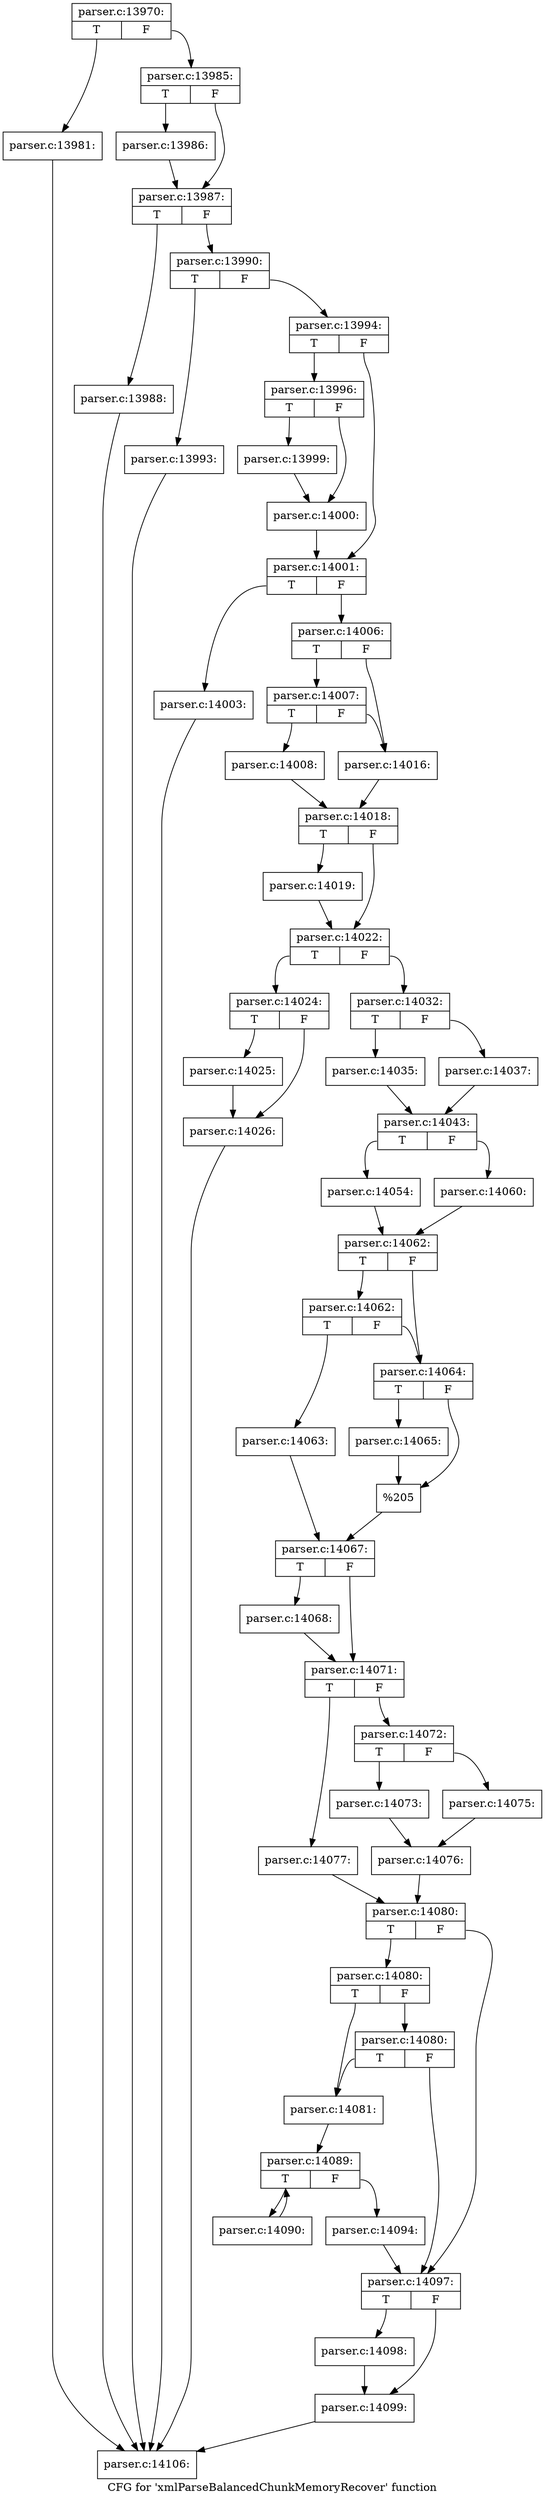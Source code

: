 digraph "CFG for 'xmlParseBalancedChunkMemoryRecover' function" {
	label="CFG for 'xmlParseBalancedChunkMemoryRecover' function";

	Node0x5f112d0 [shape=record,label="{parser.c:13970:|{<s0>T|<s1>F}}"];
	Node0x5f112d0:s0 -> Node0x5f4b4b0;
	Node0x5f112d0:s1 -> Node0x5f4b500;
	Node0x5f4b4b0 [shape=record,label="{parser.c:13981:}"];
	Node0x5f4b4b0 -> Node0x5f25da0;
	Node0x5f4b500 [shape=record,label="{parser.c:13985:|{<s0>T|<s1>F}}"];
	Node0x5f4b500:s0 -> Node0x5f4ba60;
	Node0x5f4b500:s1 -> Node0x5f4bab0;
	Node0x5f4ba60 [shape=record,label="{parser.c:13986:}"];
	Node0x5f4ba60 -> Node0x5f4bab0;
	Node0x5f4bab0 [shape=record,label="{parser.c:13987:|{<s0>T|<s1>F}}"];
	Node0x5f4bab0:s0 -> Node0x5f4bfd0;
	Node0x5f4bab0:s1 -> Node0x5f4c020;
	Node0x5f4bfd0 [shape=record,label="{parser.c:13988:}"];
	Node0x5f4bfd0 -> Node0x5f25da0;
	Node0x5f4c020 [shape=record,label="{parser.c:13990:|{<s0>T|<s1>F}}"];
	Node0x5f4c020:s0 -> Node0x5f4ca10;
	Node0x5f4c020:s1 -> Node0x5f4ca60;
	Node0x5f4ca10 [shape=record,label="{parser.c:13993:}"];
	Node0x5f4ca10 -> Node0x5f25da0;
	Node0x5f4ca60 [shape=record,label="{parser.c:13994:|{<s0>T|<s1>F}}"];
	Node0x5f4ca60:s0 -> Node0x5f4d220;
	Node0x5f4ca60:s1 -> Node0x5f4d270;
	Node0x5f4d220 [shape=record,label="{parser.c:13996:|{<s0>T|<s1>F}}"];
	Node0x5f4d220:s0 -> Node0x5f4db10;
	Node0x5f4d220:s1 -> Node0x5f4db60;
	Node0x5f4db10 [shape=record,label="{parser.c:13999:}"];
	Node0x5f4db10 -> Node0x5f4db60;
	Node0x5f4db60 [shape=record,label="{parser.c:14000:}"];
	Node0x5f4db60 -> Node0x5f4d270;
	Node0x5f4d270 [shape=record,label="{parser.c:14001:|{<s0>T|<s1>F}}"];
	Node0x5f4d270:s0 -> Node0x5f4e470;
	Node0x5f4d270:s1 -> Node0x5f4e4c0;
	Node0x5f4e470 [shape=record,label="{parser.c:14003:}"];
	Node0x5f4e470 -> Node0x5f25da0;
	Node0x5f4e4c0 [shape=record,label="{parser.c:14006:|{<s0>T|<s1>F}}"];
	Node0x5f4e4c0:s0 -> Node0x5f4eed0;
	Node0x5f4e4c0:s1 -> Node0x5f4ee80;
	Node0x5f4eed0 [shape=record,label="{parser.c:14007:|{<s0>T|<s1>F}}"];
	Node0x5f4eed0:s0 -> Node0x5f4ede0;
	Node0x5f4eed0:s1 -> Node0x5f4ee80;
	Node0x5f4ede0 [shape=record,label="{parser.c:14008:}"];
	Node0x5f4ede0 -> Node0x5f4ee30;
	Node0x5f4ee80 [shape=record,label="{parser.c:14016:}"];
	Node0x5f4ee80 -> Node0x5f4ee30;
	Node0x5f4ee30 [shape=record,label="{parser.c:14018:|{<s0>T|<s1>F}}"];
	Node0x5f4ee30:s0 -> Node0x5f51490;
	Node0x5f4ee30:s1 -> Node0x5f514e0;
	Node0x5f51490 [shape=record,label="{parser.c:14019:}"];
	Node0x5f51490 -> Node0x5f514e0;
	Node0x5f514e0 [shape=record,label="{parser.c:14022:|{<s0>T|<s1>F}}"];
	Node0x5f514e0:s0 -> Node0x5f52400;
	Node0x5f514e0:s1 -> Node0x5f52450;
	Node0x5f52400 [shape=record,label="{parser.c:14024:|{<s0>T|<s1>F}}"];
	Node0x5f52400:s0 -> Node0x5f52810;
	Node0x5f52400:s1 -> Node0x5f52860;
	Node0x5f52810 [shape=record,label="{parser.c:14025:}"];
	Node0x5f52810 -> Node0x5f52860;
	Node0x5f52860 [shape=record,label="{parser.c:14026:}"];
	Node0x5f52860 -> Node0x5f25da0;
	Node0x5f52450 [shape=record,label="{parser.c:14032:|{<s0>T|<s1>F}}"];
	Node0x5f52450:s0 -> Node0x5f53c60;
	Node0x5f52450:s1 -> Node0x5f53d00;
	Node0x5f53c60 [shape=record,label="{parser.c:14035:}"];
	Node0x5f53c60 -> Node0x5f53cb0;
	Node0x5f53d00 [shape=record,label="{parser.c:14037:}"];
	Node0x5f53d00 -> Node0x5f53cb0;
	Node0x5f53cb0 [shape=record,label="{parser.c:14043:|{<s0>T|<s1>F}}"];
	Node0x5f53cb0:s0 -> Node0x5f55270;
	Node0x5f53cb0:s1 -> Node0x5f563c0;
	Node0x5f55270 [shape=record,label="{parser.c:14054:}"];
	Node0x5f55270 -> Node0x5f56370;
	Node0x5f563c0 [shape=record,label="{parser.c:14060:}"];
	Node0x5f563c0 -> Node0x5f56370;
	Node0x5f56370 [shape=record,label="{parser.c:14062:|{<s0>T|<s1>F}}"];
	Node0x5f56370:s0 -> Node0x5f57390;
	Node0x5f56370:s1 -> Node0x5f57340;
	Node0x5f57390 [shape=record,label="{parser.c:14062:|{<s0>T|<s1>F}}"];
	Node0x5f57390:s0 -> Node0x5f572a0;
	Node0x5f57390:s1 -> Node0x5f57340;
	Node0x5f572a0 [shape=record,label="{parser.c:14063:}"];
	Node0x5f572a0 -> Node0x5f572f0;
	Node0x5f57340 [shape=record,label="{parser.c:14064:|{<s0>T|<s1>F}}"];
	Node0x5f57340:s0 -> Node0x5f58150;
	Node0x5f57340:s1 -> Node0x5f581a0;
	Node0x5f58150 [shape=record,label="{parser.c:14065:}"];
	Node0x5f58150 -> Node0x5f581a0;
	Node0x5f581a0 [shape=record,label="{%205}"];
	Node0x5f581a0 -> Node0x5f572f0;
	Node0x5f572f0 [shape=record,label="{parser.c:14067:|{<s0>T|<s1>F}}"];
	Node0x5f572f0:s0 -> Node0x5f58ad0;
	Node0x5f572f0:s1 -> Node0x5f58b20;
	Node0x5f58ad0 [shape=record,label="{parser.c:14068:}"];
	Node0x5f58ad0 -> Node0x5f58b20;
	Node0x5f58b20 [shape=record,label="{parser.c:14071:|{<s0>T|<s1>F}}"];
	Node0x5f58b20:s0 -> Node0x5f59430;
	Node0x5f58b20:s1 -> Node0x5f59390;
	Node0x5f59390 [shape=record,label="{parser.c:14072:|{<s0>T|<s1>F}}"];
	Node0x5f59390:s0 -> Node0x5f597e0;
	Node0x5f59390:s1 -> Node0x5f59880;
	Node0x5f597e0 [shape=record,label="{parser.c:14073:}"];
	Node0x5f597e0 -> Node0x5f59830;
	Node0x5f59880 [shape=record,label="{parser.c:14075:}"];
	Node0x5f59880 -> Node0x5f59830;
	Node0x5f59830 [shape=record,label="{parser.c:14076:}"];
	Node0x5f59830 -> Node0x5f593e0;
	Node0x5f59430 [shape=record,label="{parser.c:14077:}"];
	Node0x5f59430 -> Node0x5f593e0;
	Node0x5f593e0 [shape=record,label="{parser.c:14080:|{<s0>T|<s1>F}}"];
	Node0x5f593e0:s0 -> Node0x5f5a490;
	Node0x5f593e0:s1 -> Node0x5f5a440;
	Node0x5f5a490 [shape=record,label="{parser.c:14080:|{<s0>T|<s1>F}}"];
	Node0x5f5a490:s0 -> Node0x5f5a3f0;
	Node0x5f5a490:s1 -> Node0x5f5a7a0;
	Node0x5f5a7a0 [shape=record,label="{parser.c:14080:|{<s0>T|<s1>F}}"];
	Node0x5f5a7a0:s0 -> Node0x5f5a3f0;
	Node0x5f5a7a0:s1 -> Node0x5f5a440;
	Node0x5f5a3f0 [shape=record,label="{parser.c:14081:}"];
	Node0x5f5a3f0 -> Node0x5f5b490;
	Node0x5f5b490 [shape=record,label="{parser.c:14089:|{<s0>T|<s1>F}}"];
	Node0x5f5b490:s0 -> Node0x5f5b840;
	Node0x5f5b490:s1 -> Node0x5f5b670;
	Node0x5f5b840 [shape=record,label="{parser.c:14090:}"];
	Node0x5f5b840 -> Node0x5f5b490;
	Node0x5f5b670 [shape=record,label="{parser.c:14094:}"];
	Node0x5f5b670 -> Node0x5f5a440;
	Node0x5f5a440 [shape=record,label="{parser.c:14097:|{<s0>T|<s1>F}}"];
	Node0x5f5a440:s0 -> Node0x5f5c490;
	Node0x5f5a440:s1 -> Node0x5f5c4e0;
	Node0x5f5c490 [shape=record,label="{parser.c:14098:}"];
	Node0x5f5c490 -> Node0x5f5c4e0;
	Node0x5f5c4e0 [shape=record,label="{parser.c:14099:}"];
	Node0x5f5c4e0 -> Node0x5f25da0;
	Node0x5f25da0 [shape=record,label="{parser.c:14106:}"];
}
